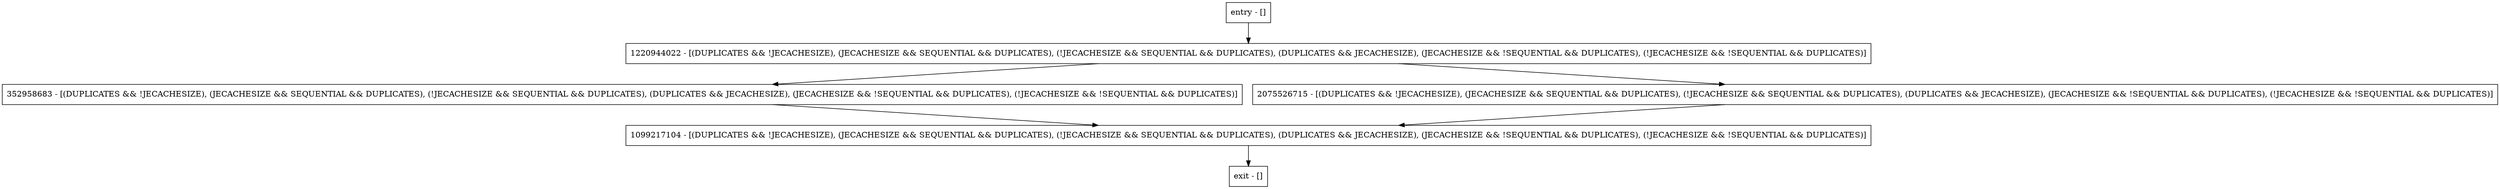 digraph putNoDupData {
node [shape=record];
entry [label="entry - []"];
exit [label="exit - []"];
352958683 [label="352958683 - [(DUPLICATES && !JECACHESIZE), (JECACHESIZE && SEQUENTIAL && DUPLICATES), (!JECACHESIZE && SEQUENTIAL && DUPLICATES), (DUPLICATES && JECACHESIZE), (JECACHESIZE && !SEQUENTIAL && DUPLICATES), (!JECACHESIZE && !SEQUENTIAL && DUPLICATES)]"];
1099217104 [label="1099217104 - [(DUPLICATES && !JECACHESIZE), (JECACHESIZE && SEQUENTIAL && DUPLICATES), (!JECACHESIZE && SEQUENTIAL && DUPLICATES), (DUPLICATES && JECACHESIZE), (JECACHESIZE && !SEQUENTIAL && DUPLICATES), (!JECACHESIZE && !SEQUENTIAL && DUPLICATES)]"];
2075526715 [label="2075526715 - [(DUPLICATES && !JECACHESIZE), (JECACHESIZE && SEQUENTIAL && DUPLICATES), (!JECACHESIZE && SEQUENTIAL && DUPLICATES), (DUPLICATES && JECACHESIZE), (JECACHESIZE && !SEQUENTIAL && DUPLICATES), (!JECACHESIZE && !SEQUENTIAL && DUPLICATES)]"];
1220944022 [label="1220944022 - [(DUPLICATES && !JECACHESIZE), (JECACHESIZE && SEQUENTIAL && DUPLICATES), (!JECACHESIZE && SEQUENTIAL && DUPLICATES), (DUPLICATES && JECACHESIZE), (JECACHESIZE && !SEQUENTIAL && DUPLICATES), (!JECACHESIZE && !SEQUENTIAL && DUPLICATES)]"];
entry;
exit;
entry -> 1220944022;
352958683 -> 1099217104;
1099217104 -> exit;
2075526715 -> 1099217104;
1220944022 -> 352958683;
1220944022 -> 2075526715;
}
